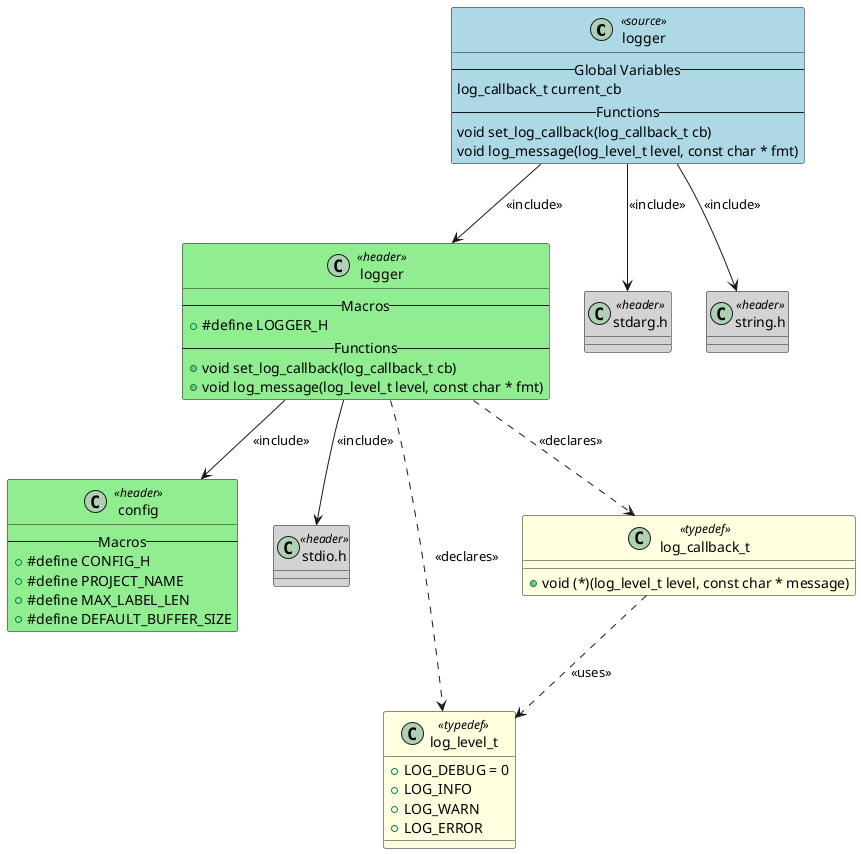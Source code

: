 @startuml logger

class "logger" as LOGGER <<source>> #LightBlue
{
    -- Global Variables --
    log_callback_t current_cb
    -- Functions --
    void set_log_callback(log_callback_t cb)
    void log_message(log_level_t level, const char * fmt)
}

class "logger" as HEADER_LOGGER <<header>> #LightGreen
{
    -- Macros --
    + #define LOGGER_H
    -- Functions --
    + void set_log_callback(log_callback_t cb)
    + void log_message(log_level_t level, const char * fmt)
}

class "stdarg.h" as HEADER_STDARG_H <<header>> #LightGray
{
}

class "string.h" as HEADER_STRING_H <<header>> #LightGray
{
}

class "config" as HEADER_CONFIG <<header>> #LightGreen
{
    -- Macros --
    + #define CONFIG_H
    + #define PROJECT_NAME
    + #define MAX_LABEL_LEN
    + #define DEFAULT_BUFFER_SIZE
}

class "stdio.h" as HEADER_STDIO_H <<header>> #LightGray
{
}

class "log_level_t" as TYPEDEF_LOG_LEVEL_T <<typedef>> #LightYellow
{
    + LOG_DEBUG = 0
    + LOG_INFO
    + LOG_WARN
    + LOG_ERROR
}

class "log_callback_t" as TYPEDEF_LOGCALLBACK_T <<typedef>> #LightYellow
{
    + void (*)(log_level_t level, const char * message)
}

' Include relationships
LOGGER --> HEADER_LOGGER : <<include>>
LOGGER --> HEADER_STDARG_H : <<include>>
LOGGER --> HEADER_STRING_H : <<include>>
HEADER_LOGGER --> HEADER_STDIO_H : <<include>>
HEADER_LOGGER --> HEADER_CONFIG : <<include>>

' Declaration relationships
HEADER_LOGGER ..> TYPEDEF_LOG_LEVEL_T : <<declares>>
HEADER_LOGGER ..> TYPEDEF_LOGCALLBACK_T : <<declares>>

' Uses relationships
TYPEDEF_LOGCALLBACK_T ..> TYPEDEF_LOG_LEVEL_T : <<uses>>

@enduml